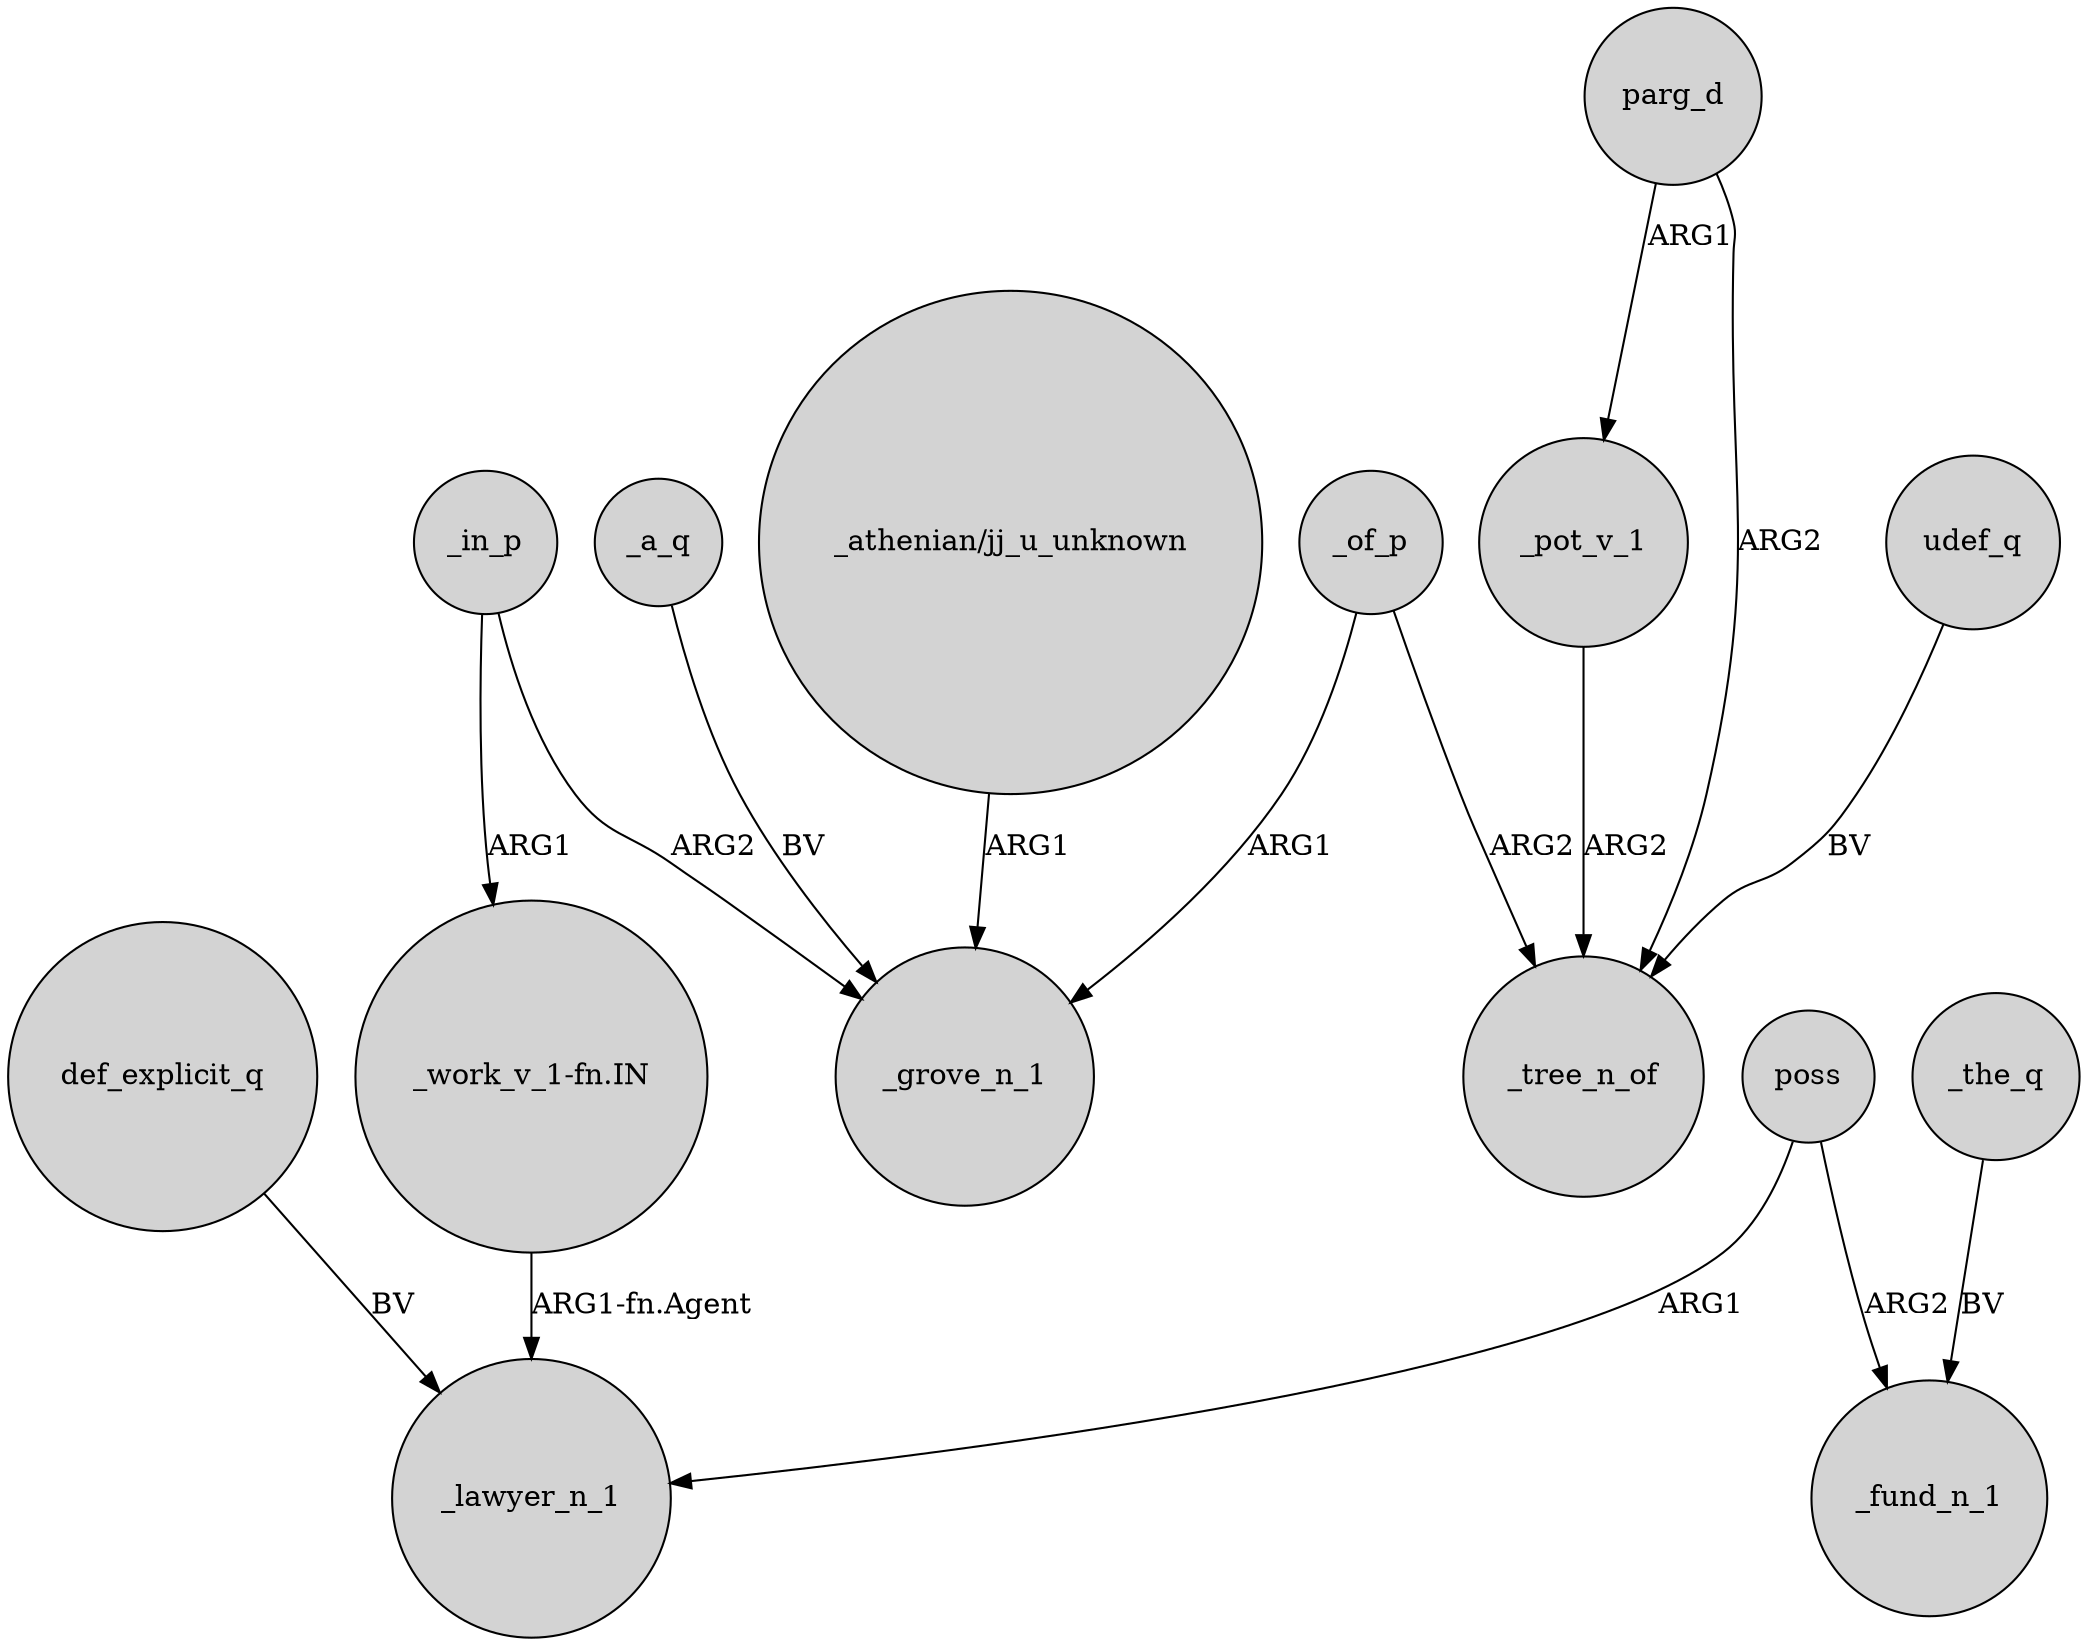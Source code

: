 digraph {
	node [shape=circle style=filled]
	def_explicit_q -> _lawyer_n_1 [label=BV]
	_a_q -> _grove_n_1 [label=BV]
	_pot_v_1 -> _tree_n_of [label=ARG2]
	_in_p -> "_work_v_1-fn.IN" [label=ARG1]
	parg_d -> _pot_v_1 [label=ARG1]
	udef_q -> _tree_n_of [label=BV]
	_the_q -> _fund_n_1 [label=BV]
	"_athenian/jj_u_unknown" -> _grove_n_1 [label=ARG1]
	_of_p -> _tree_n_of [label=ARG2]
	poss -> _fund_n_1 [label=ARG2]
	_in_p -> _grove_n_1 [label=ARG2]
	parg_d -> _tree_n_of [label=ARG2]
	"_work_v_1-fn.IN" -> _lawyer_n_1 [label="ARG1-fn.Agent"]
	_of_p -> _grove_n_1 [label=ARG1]
	poss -> _lawyer_n_1 [label=ARG1]
}
